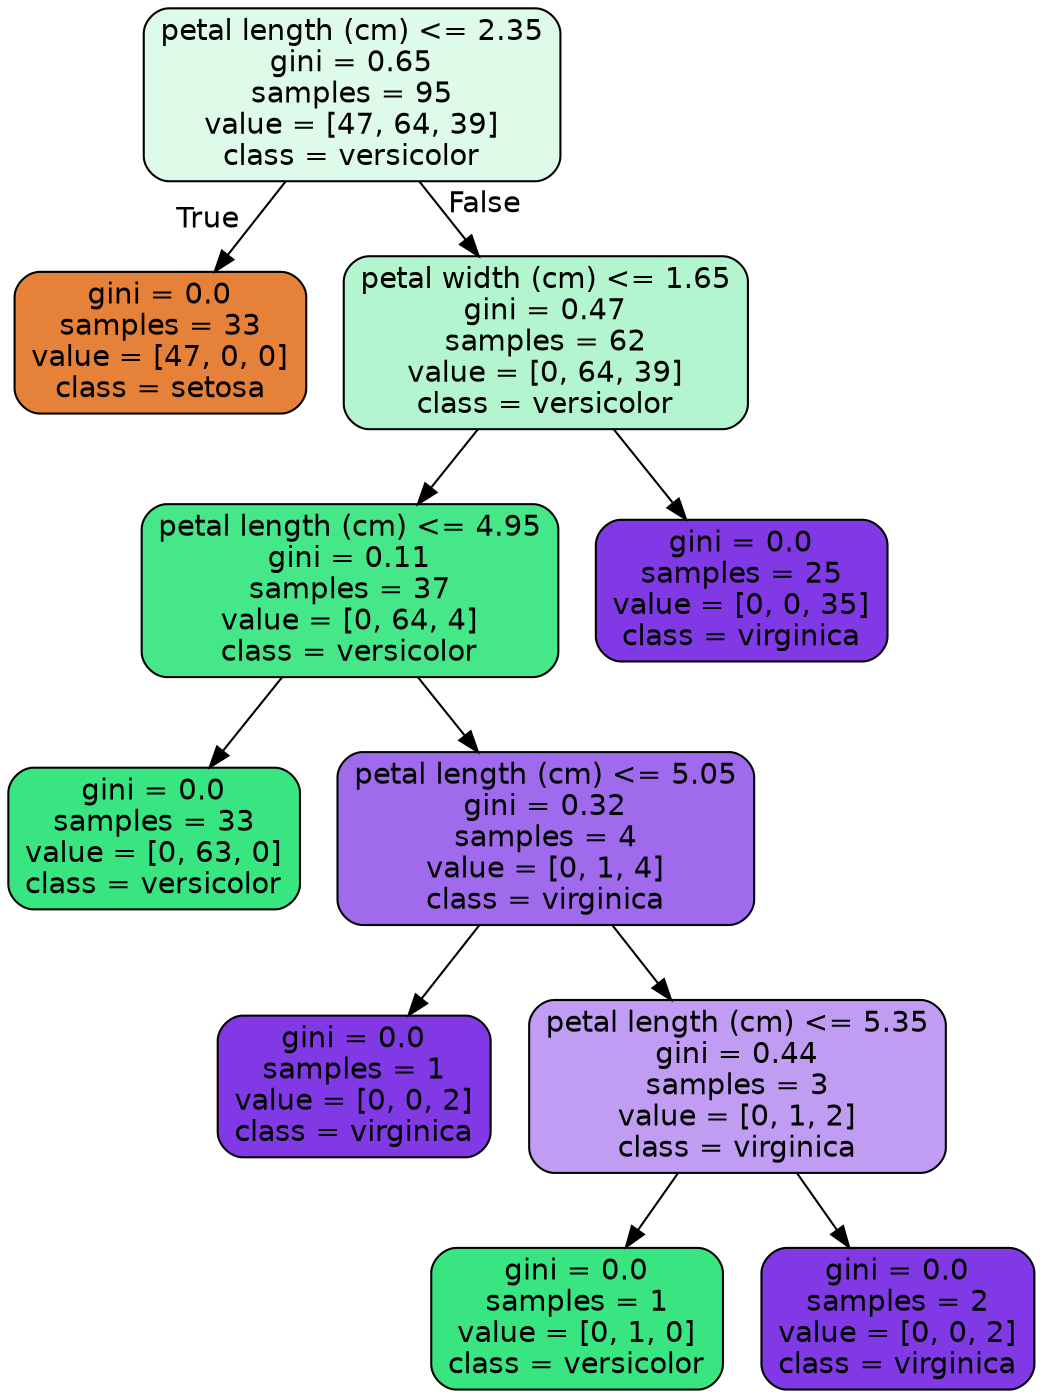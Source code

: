 digraph Tree {
node [shape=box, style="filled, rounded", color="black", fontname=helvetica] ;
edge [fontname=helvetica] ;
0 [label="petal length (cm) <= 2.35\ngini = 0.65\nsamples = 95\nvalue = [47, 64, 39]\nclass = versicolor", fillcolor="#defbea"] ;
1 [label="gini = 0.0\nsamples = 33\nvalue = [47, 0, 0]\nclass = setosa", fillcolor="#e58139"] ;
0 -> 1 [labeldistance=2.5, labelangle=45, headlabel="True"] ;
2 [label="petal width (cm) <= 1.65\ngini = 0.47\nsamples = 62\nvalue = [0, 64, 39]\nclass = versicolor", fillcolor="#b2f5ce"] ;
0 -> 2 [labeldistance=2.5, labelangle=-45, headlabel="False"] ;
3 [label="petal length (cm) <= 4.95\ngini = 0.11\nsamples = 37\nvalue = [0, 64, 4]\nclass = versicolor", fillcolor="#45e789"] ;
2 -> 3 ;
4 [label="gini = 0.0\nsamples = 33\nvalue = [0, 63, 0]\nclass = versicolor", fillcolor="#39e581"] ;
3 -> 4 ;
5 [label="petal length (cm) <= 5.05\ngini = 0.32\nsamples = 4\nvalue = [0, 1, 4]\nclass = virginica", fillcolor="#a06aec"] ;
3 -> 5 ;
6 [label="gini = 0.0\nsamples = 1\nvalue = [0, 0, 2]\nclass = virginica", fillcolor="#8139e5"] ;
5 -> 6 ;
7 [label="petal length (cm) <= 5.35\ngini = 0.44\nsamples = 3\nvalue = [0, 1, 2]\nclass = virginica", fillcolor="#c09cf2"] ;
5 -> 7 ;
8 [label="gini = 0.0\nsamples = 1\nvalue = [0, 1, 0]\nclass = versicolor", fillcolor="#39e581"] ;
7 -> 8 ;
9 [label="gini = 0.0\nsamples = 2\nvalue = [0, 0, 2]\nclass = virginica", fillcolor="#8139e5"] ;
7 -> 9 ;
10 [label="gini = 0.0\nsamples = 25\nvalue = [0, 0, 35]\nclass = virginica", fillcolor="#8139e5"] ;
2 -> 10 ;
}